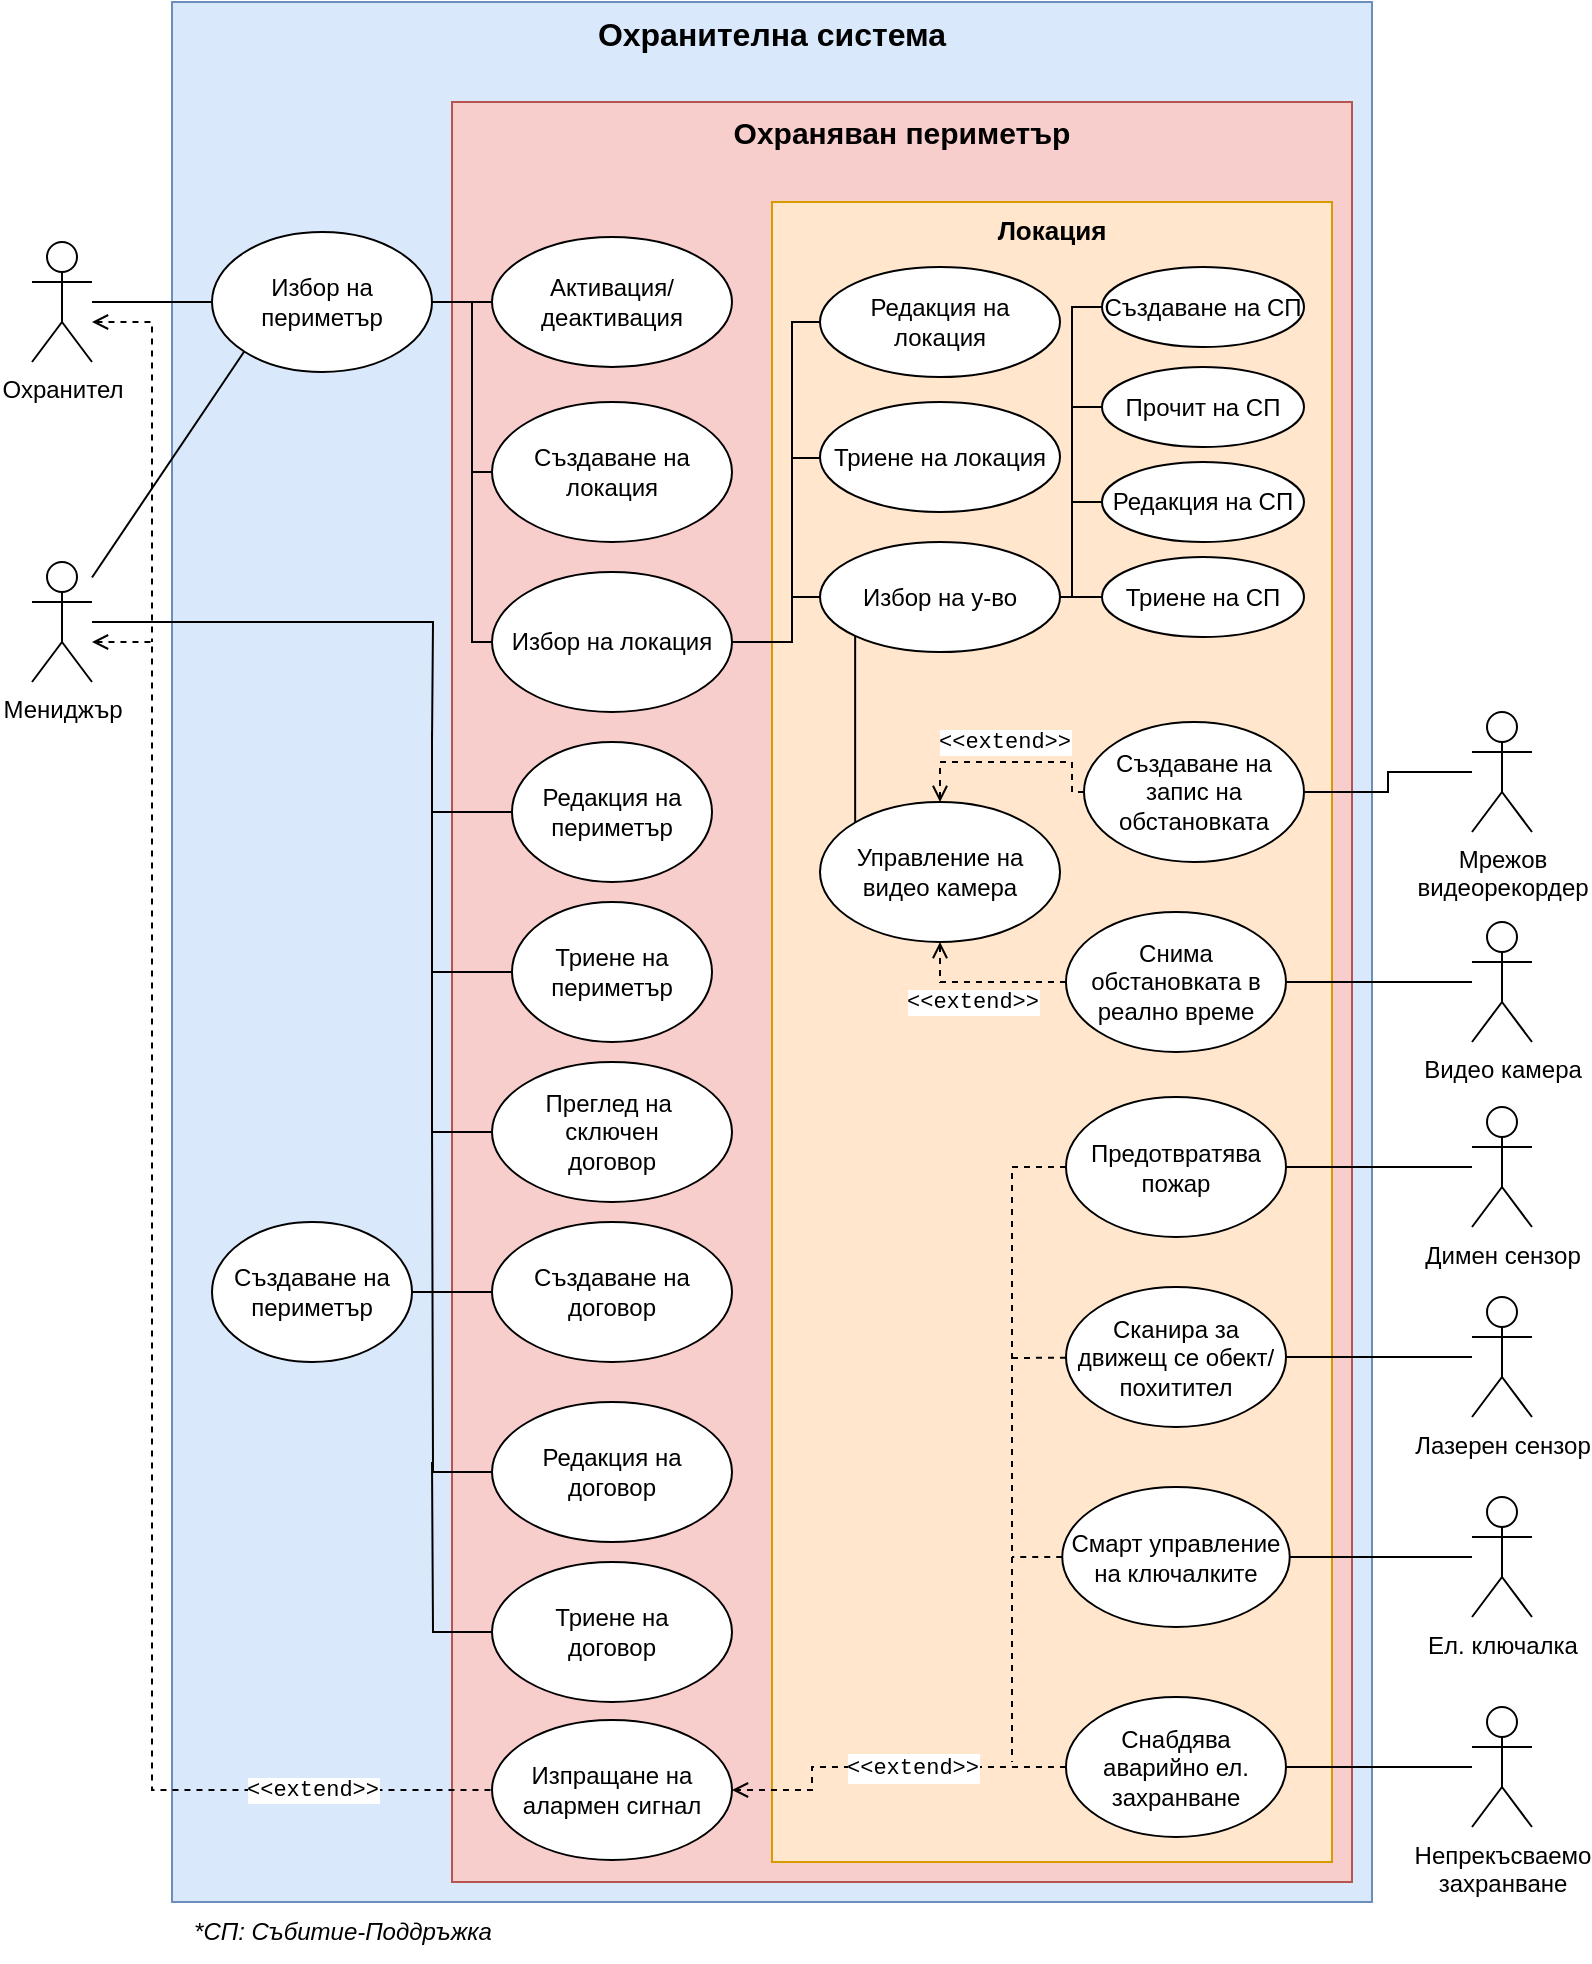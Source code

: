<mxfile version="24.1.0" type="device">
  <diagram name="Page-1" id="30MqnBOIeB0xsz5yenpp">
    <mxGraphModel dx="1802" dy="671" grid="1" gridSize="10" guides="1" tooltips="1" connect="1" arrows="1" fold="1" page="1" pageScale="1" pageWidth="827" pageHeight="1169" math="0" shadow="0">
      <root>
        <mxCell id="0" />
        <mxCell id="1" parent="0" />
        <mxCell id="JSNbP3Fe5mPufIV70ukt-9" value="Охранителна система" style="whiteSpace=wrap;html=1;verticalAlign=top;fillColor=#dae8fc;fillStyle=solid;fontStyle=1;fontSize=16;strokeColor=#6c8ebf;" parent="1" vertex="1">
          <mxGeometry x="90" y="240" width="600" height="950" as="geometry" />
        </mxCell>
        <mxCell id="JSNbP3Fe5mPufIV70ukt-3" style="edgeStyle=orthogonalEdgeStyle;rounded=0;orthogonalLoop=1;jettySize=auto;html=1;entryX=0;entryY=0.5;entryDx=0;entryDy=0;endArrow=none;endFill=0;" parent="1" source="JSNbP3Fe5mPufIV70ukt-1" target="JSNbP3Fe5mPufIV70ukt-2" edge="1">
          <mxGeometry relative="1" as="geometry" />
        </mxCell>
        <mxCell id="0wCp3PdVz0FUq_Zvzqtl-45" style="edgeStyle=orthogonalEdgeStyle;rounded=0;orthogonalLoop=1;jettySize=auto;html=1;endArrow=none;endFill=0;dashed=1;startArrow=open;startFill=0;" parent="1" source="JSNbP3Fe5mPufIV70ukt-1" edge="1">
          <mxGeometry relative="1" as="geometry">
            <mxPoint x="80" y="560" as="targetPoint" />
            <Array as="points">
              <mxPoint x="80" y="400" />
              <mxPoint x="80" y="550" />
            </Array>
          </mxGeometry>
        </mxCell>
        <mxCell id="JSNbP3Fe5mPufIV70ukt-1" value="Охранител" style="shape=umlActor;verticalLabelPosition=bottom;verticalAlign=top;html=1;outlineConnect=0;" parent="1" vertex="1">
          <mxGeometry x="20" y="360" width="30" height="60" as="geometry" />
        </mxCell>
        <mxCell id="JSNbP3Fe5mPufIV70ukt-2" value="Избор на периметър" style="ellipse;whiteSpace=wrap;html=1;" parent="1" vertex="1">
          <mxGeometry x="110" y="355" width="110" height="70" as="geometry" />
        </mxCell>
        <mxCell id="JSNbP3Fe5mPufIV70ukt-10" value="Видео камера" style="shape=umlActor;verticalLabelPosition=bottom;verticalAlign=top;html=1;outlineConnect=0;" parent="1" vertex="1">
          <mxGeometry x="740" y="700" width="30" height="60" as="geometry" />
        </mxCell>
        <mxCell id="JSNbP3Fe5mPufIV70ukt-13" value="Димен сензор" style="shape=umlActor;verticalLabelPosition=bottom;verticalAlign=top;html=1;outlineConnect=0;" parent="1" vertex="1">
          <mxGeometry x="740" y="792.5" width="30" height="60" as="geometry" />
        </mxCell>
        <mxCell id="JSNbP3Fe5mPufIV70ukt-14" value="Лазерен сензор" style="shape=umlActor;verticalLabelPosition=bottom;verticalAlign=top;html=1;outlineConnect=0;" parent="1" vertex="1">
          <mxGeometry x="740" y="887.5" width="30" height="60" as="geometry" />
        </mxCell>
        <mxCell id="U6f9_q_yFwt5X45Pq8Sq-10" style="rounded=0;orthogonalLoop=1;jettySize=auto;html=1;entryX=0;entryY=1;entryDx=0;entryDy=0;endArrow=none;endFill=0;" edge="1" parent="1" source="JSNbP3Fe5mPufIV70ukt-17" target="JSNbP3Fe5mPufIV70ukt-2">
          <mxGeometry relative="1" as="geometry" />
        </mxCell>
        <mxCell id="U6f9_q_yFwt5X45Pq8Sq-11" style="edgeStyle=orthogonalEdgeStyle;rounded=0;orthogonalLoop=1;jettySize=auto;html=1;endArrow=none;endFill=0;" edge="1" parent="1" source="JSNbP3Fe5mPufIV70ukt-17">
          <mxGeometry relative="1" as="geometry">
            <mxPoint x="220.0" y="610" as="targetPoint" />
          </mxGeometry>
        </mxCell>
        <mxCell id="JSNbP3Fe5mPufIV70ukt-17" value="Мениджър" style="shape=umlActor;verticalLabelPosition=bottom;verticalAlign=top;html=1;outlineConnect=0;" parent="1" vertex="1">
          <mxGeometry x="20" y="520" width="30" height="60" as="geometry" />
        </mxCell>
        <mxCell id="0wCp3PdVz0FUq_Zvzqtl-5" value="Охраняван периметър" style="whiteSpace=wrap;html=1;verticalAlign=top;fontStyle=1;fontSize=15;fillColor=#f8cecc;strokeColor=#b85450;" parent="1" vertex="1">
          <mxGeometry x="230" y="290" width="450" height="890" as="geometry" />
        </mxCell>
        <mxCell id="0wCp3PdVz0FUq_Zvzqtl-33" value="Локация" style="whiteSpace=wrap;html=1;fillColor=#ffe6cc;strokeColor=#d79b00;fontStyle=1;fontSize=13;verticalAlign=top;" parent="1" vertex="1">
          <mxGeometry x="390" y="340" width="280" height="830" as="geometry" />
        </mxCell>
        <mxCell id="0wCp3PdVz0FUq_Zvzqtl-35" style="edgeStyle=orthogonalEdgeStyle;rounded=0;orthogonalLoop=1;jettySize=auto;html=1;entryX=0.5;entryY=1;entryDx=0;entryDy=0;dashed=1;exitX=0;exitY=0.5;exitDx=0;exitDy=0;endArrow=open;endFill=0;" parent="1" source="0wCp3PdVz0FUq_Zvzqtl-7" target="0wCp3PdVz0FUq_Zvzqtl-32" edge="1">
          <mxGeometry relative="1" as="geometry" />
        </mxCell>
        <mxCell id="0wCp3PdVz0FUq_Zvzqtl-53" value="&amp;lt;&amp;lt;extend&amp;gt;&amp;gt;" style="edgeLabel;html=1;align=center;verticalAlign=middle;resizable=0;points=[];fontFamily=Courier New;" parent="0wCp3PdVz0FUq_Zvzqtl-35" vertex="1" connectable="0">
          <mxGeometry x="0.03" y="1" relative="1" as="geometry">
            <mxPoint x="-5" y="9" as="offset" />
          </mxGeometry>
        </mxCell>
        <mxCell id="0wCp3PdVz0FUq_Zvzqtl-7" value="Снима обстановката в реално време" style="ellipse;whiteSpace=wrap;html=1;" parent="1" vertex="1">
          <mxGeometry x="536.99" y="695" width="110" height="70" as="geometry" />
        </mxCell>
        <mxCell id="0wCp3PdVz0FUq_Zvzqtl-34" style="rounded=0;orthogonalLoop=1;jettySize=auto;html=1;entryX=0.5;entryY=0;entryDx=0;entryDy=0;dashed=1;endArrow=open;endFill=0;edgeStyle=orthogonalEdgeStyle;" parent="1" source="0wCp3PdVz0FUq_Zvzqtl-11" target="0wCp3PdVz0FUq_Zvzqtl-32" edge="1">
          <mxGeometry relative="1" as="geometry">
            <Array as="points">
              <mxPoint x="540" y="635" />
              <mxPoint x="540" y="620" />
              <mxPoint x="474" y="620" />
            </Array>
          </mxGeometry>
        </mxCell>
        <mxCell id="0wCp3PdVz0FUq_Zvzqtl-51" value="&amp;lt;&amp;lt;extend&amp;gt;&amp;gt;" style="edgeLabel;html=1;align=center;verticalAlign=middle;resizable=0;points=[];fontFamily=Courier New;" parent="0wCp3PdVz0FUq_Zvzqtl-34" vertex="1" connectable="0">
          <mxGeometry x="0.116" y="-1" relative="1" as="geometry">
            <mxPoint x="4" y="-9" as="offset" />
          </mxGeometry>
        </mxCell>
        <mxCell id="0wCp3PdVz0FUq_Zvzqtl-11" value="Създаване на запис на обстановката" style="ellipse;whiteSpace=wrap;html=1;" parent="1" vertex="1">
          <mxGeometry x="546" y="600" width="110" height="70" as="geometry" />
        </mxCell>
        <mxCell id="0wCp3PdVz0FUq_Zvzqtl-21" style="edgeStyle=orthogonalEdgeStyle;rounded=0;orthogonalLoop=1;jettySize=auto;html=1;entryX=1;entryY=0.5;entryDx=0;entryDy=0;endArrow=none;endFill=0;" parent="1" source="0wCp3PdVz0FUq_Zvzqtl-12" target="0wCp3PdVz0FUq_Zvzqtl-11" edge="1">
          <mxGeometry relative="1" as="geometry" />
        </mxCell>
        <mxCell id="0wCp3PdVz0FUq_Zvzqtl-12" value="Мрежов&lt;div&gt;&lt;span style=&quot;background-color: initial;&quot;&gt;видеорекордер&lt;/span&gt;&lt;/div&gt;" style="shape=umlActor;verticalLabelPosition=bottom;verticalAlign=top;html=1;outlineConnect=0;" parent="1" vertex="1">
          <mxGeometry x="740" y="595" width="30" height="60" as="geometry" />
        </mxCell>
        <mxCell id="0wCp3PdVz0FUq_Zvzqtl-41" style="edgeStyle=orthogonalEdgeStyle;rounded=0;orthogonalLoop=1;jettySize=auto;html=1;endArrow=none;endFill=0;dashed=1;" parent="1" source="0wCp3PdVz0FUq_Zvzqtl-15" edge="1">
          <mxGeometry relative="1" as="geometry">
            <mxPoint x="510" y="1120" as="targetPoint" />
            <Array as="points">
              <mxPoint x="510" y="823" />
              <mxPoint x="510" y="1120" />
            </Array>
          </mxGeometry>
        </mxCell>
        <mxCell id="0wCp3PdVz0FUq_Zvzqtl-15" value="Предотвратява пожар" style="ellipse;whiteSpace=wrap;html=1;" parent="1" vertex="1">
          <mxGeometry x="537" y="787.5" width="110" height="70" as="geometry" />
        </mxCell>
        <mxCell id="0wCp3PdVz0FUq_Zvzqtl-54" style="rounded=0;orthogonalLoop=1;jettySize=auto;html=1;dashed=1;endArrow=none;endFill=0;" parent="1" source="0wCp3PdVz0FUq_Zvzqtl-16" edge="1">
          <mxGeometry relative="1" as="geometry">
            <mxPoint x="510" y="918" as="targetPoint" />
          </mxGeometry>
        </mxCell>
        <mxCell id="0wCp3PdVz0FUq_Zvzqtl-16" value="Сканира за движещ се обект/ похитител" style="ellipse;whiteSpace=wrap;html=1;" parent="1" vertex="1">
          <mxGeometry x="537" y="882.5" width="110" height="70" as="geometry" />
        </mxCell>
        <mxCell id="0wCp3PdVz0FUq_Zvzqtl-26" style="edgeStyle=orthogonalEdgeStyle;rounded=0;orthogonalLoop=1;jettySize=auto;html=1;entryX=1;entryY=0.5;entryDx=0;entryDy=0;endArrow=none;endFill=0;" parent="1" source="0wCp3PdVz0FUq_Zvzqtl-17" target="0wCp3PdVz0FUq_Zvzqtl-25" edge="1">
          <mxGeometry relative="1" as="geometry" />
        </mxCell>
        <mxCell id="0wCp3PdVz0FUq_Zvzqtl-17" value="Ел. ключалка" style="shape=umlActor;verticalLabelPosition=bottom;verticalAlign=top;html=1;outlineConnect=0;" parent="1" vertex="1">
          <mxGeometry x="740" y="987.5" width="30" height="60" as="geometry" />
        </mxCell>
        <mxCell id="0wCp3PdVz0FUq_Zvzqtl-28" style="edgeStyle=orthogonalEdgeStyle;rounded=0;orthogonalLoop=1;jettySize=auto;html=1;entryX=1;entryY=0.5;entryDx=0;entryDy=0;endArrow=none;endFill=0;" parent="1" source="0wCp3PdVz0FUq_Zvzqtl-18" target="0wCp3PdVz0FUq_Zvzqtl-27" edge="1">
          <mxGeometry relative="1" as="geometry" />
        </mxCell>
        <mxCell id="0wCp3PdVz0FUq_Zvzqtl-18" value="Непрекъсваемо&lt;div&gt;захранване&lt;/div&gt;" style="shape=umlActor;verticalLabelPosition=bottom;verticalAlign=top;html=1;outlineConnect=0;" parent="1" vertex="1">
          <mxGeometry x="740" y="1092.5" width="30" height="60" as="geometry" />
        </mxCell>
        <mxCell id="0wCp3PdVz0FUq_Zvzqtl-22" style="edgeStyle=orthogonalEdgeStyle;rounded=0;orthogonalLoop=1;jettySize=auto;html=1;entryX=1;entryY=0.5;entryDx=0;entryDy=0;endArrow=none;endFill=0;" parent="1" source="JSNbP3Fe5mPufIV70ukt-10" target="0wCp3PdVz0FUq_Zvzqtl-7" edge="1">
          <mxGeometry relative="1" as="geometry" />
        </mxCell>
        <mxCell id="0wCp3PdVz0FUq_Zvzqtl-23" style="edgeStyle=orthogonalEdgeStyle;rounded=0;orthogonalLoop=1;jettySize=auto;html=1;entryX=1;entryY=0.5;entryDx=0;entryDy=0;endArrow=none;endFill=0;" parent="1" source="JSNbP3Fe5mPufIV70ukt-13" target="0wCp3PdVz0FUq_Zvzqtl-15" edge="1">
          <mxGeometry relative="1" as="geometry" />
        </mxCell>
        <mxCell id="0wCp3PdVz0FUq_Zvzqtl-24" style="edgeStyle=orthogonalEdgeStyle;rounded=0;orthogonalLoop=1;jettySize=auto;html=1;entryX=1;entryY=0.5;entryDx=0;entryDy=0;endArrow=none;endFill=0;" parent="1" source="JSNbP3Fe5mPufIV70ukt-14" target="0wCp3PdVz0FUq_Zvzqtl-16" edge="1">
          <mxGeometry relative="1" as="geometry" />
        </mxCell>
        <mxCell id="bIoCzkpZnjTmYwP94v8l-1" style="edgeStyle=orthogonalEdgeStyle;rounded=0;orthogonalLoop=1;jettySize=auto;html=1;endArrow=none;endFill=0;dashed=1;" parent="1" source="0wCp3PdVz0FUq_Zvzqtl-25" edge="1">
          <mxGeometry relative="1" as="geometry">
            <mxPoint x="510" y="1017.5" as="targetPoint" />
          </mxGeometry>
        </mxCell>
        <mxCell id="0wCp3PdVz0FUq_Zvzqtl-25" value="Смарт управление на ключалките" style="ellipse;whiteSpace=wrap;html=1;" parent="1" vertex="1">
          <mxGeometry x="535.12" y="982.5" width="113.75" height="70" as="geometry" />
        </mxCell>
        <mxCell id="0wCp3PdVz0FUq_Zvzqtl-113" style="edgeStyle=orthogonalEdgeStyle;rounded=0;orthogonalLoop=1;jettySize=auto;html=1;entryX=1;entryY=0.5;entryDx=0;entryDy=0;dashed=1;endArrow=open;endFill=0;" parent="1" source="0wCp3PdVz0FUq_Zvzqtl-27" target="0wCp3PdVz0FUq_Zvzqtl-38" edge="1">
          <mxGeometry relative="1" as="geometry">
            <Array as="points">
              <mxPoint x="410" y="1123" />
              <mxPoint x="410" y="1134" />
            </Array>
          </mxGeometry>
        </mxCell>
        <mxCell id="0wCp3PdVz0FUq_Zvzqtl-116" value="&lt;font face=&quot;Courier New&quot;&gt;&amp;lt;&amp;lt;extend&amp;gt;&amp;gt;&lt;/font&gt;" style="edgeLabel;html=1;align=center;verticalAlign=middle;resizable=0;points=[];" parent="0wCp3PdVz0FUq_Zvzqtl-113" vertex="1" connectable="0">
          <mxGeometry x="-0.213" relative="1" as="geometry">
            <mxPoint x="-7" as="offset" />
          </mxGeometry>
        </mxCell>
        <mxCell id="0wCp3PdVz0FUq_Zvzqtl-27" value="&lt;span style=&quot;background-color: initial;&quot;&gt;Снабдява&lt;/span&gt;&lt;div&gt;&lt;span style=&quot;background-color: initial;&quot;&gt;аварийно ел. захранване&lt;/span&gt;&lt;/div&gt;" style="ellipse;whiteSpace=wrap;html=1;" parent="1" vertex="1">
          <mxGeometry x="536.99" y="1087.5" width="110" height="70" as="geometry" />
        </mxCell>
        <mxCell id="0wCp3PdVz0FUq_Zvzqtl-61" style="rounded=0;orthogonalLoop=1;jettySize=auto;html=1;endArrow=none;endFill=0;edgeStyle=orthogonalEdgeStyle;" parent="1" source="0wCp3PdVz0FUq_Zvzqtl-30" edge="1">
          <mxGeometry relative="1" as="geometry">
            <mxPoint x="240" y="390" as="targetPoint" />
            <Array as="points">
              <mxPoint x="240" y="475" />
            </Array>
          </mxGeometry>
        </mxCell>
        <mxCell id="0wCp3PdVz0FUq_Zvzqtl-30" value="Създаване на локация" style="ellipse;whiteSpace=wrap;html=1;" parent="1" vertex="1">
          <mxGeometry x="250" y="440" width="120" height="70" as="geometry" />
        </mxCell>
        <mxCell id="0wCp3PdVz0FUq_Zvzqtl-32" value="Управление на видео камера" style="ellipse;whiteSpace=wrap;html=1;" parent="1" vertex="1">
          <mxGeometry x="414" y="640" width="120" height="70" as="geometry" />
        </mxCell>
        <mxCell id="0wCp3PdVz0FUq_Zvzqtl-38" value="Изпращане на алармен сигнал" style="ellipse;whiteSpace=wrap;html=1;" parent="1" vertex="1">
          <mxGeometry x="250" y="1099" width="120" height="70" as="geometry" />
        </mxCell>
        <mxCell id="0wCp3PdVz0FUq_Zvzqtl-44" style="edgeStyle=orthogonalEdgeStyle;rounded=0;orthogonalLoop=1;jettySize=auto;html=1;entryX=0;entryY=0.5;entryDx=0;entryDy=0;dashed=1;endArrow=none;endFill=0;startArrow=open;startFill=0;" parent="1" source="JSNbP3Fe5mPufIV70ukt-17" target="0wCp3PdVz0FUq_Zvzqtl-38" edge="1">
          <mxGeometry relative="1" as="geometry">
            <Array as="points">
              <mxPoint x="80" y="560" />
              <mxPoint x="80" y="1134" />
            </Array>
          </mxGeometry>
        </mxCell>
        <mxCell id="0wCp3PdVz0FUq_Zvzqtl-49" value="&amp;lt;&amp;lt;extend&amp;gt;&amp;gt;" style="edgeLabel;html=1;align=center;verticalAlign=middle;resizable=0;points=[];fontFamily=Courier New;" parent="0wCp3PdVz0FUq_Zvzqtl-44" vertex="1" connectable="0">
          <mxGeometry x="0.65" relative="1" as="geometry">
            <mxPoint x="45" as="offset" />
          </mxGeometry>
        </mxCell>
        <mxCell id="0wCp3PdVz0FUq_Zvzqtl-124" style="edgeStyle=orthogonalEdgeStyle;rounded=0;orthogonalLoop=1;jettySize=auto;html=1;entryX=0;entryY=0.5;entryDx=0;entryDy=0;endArrow=none;endFill=0;" parent="1" source="0wCp3PdVz0FUq_Zvzqtl-57" target="0wCp3PdVz0FUq_Zvzqtl-117" edge="1">
          <mxGeometry relative="1" as="geometry">
            <Array as="points">
              <mxPoint x="400" y="560" />
              <mxPoint x="400" y="537" />
            </Array>
          </mxGeometry>
        </mxCell>
        <mxCell id="0wCp3PdVz0FUq_Zvzqtl-125" style="edgeStyle=orthogonalEdgeStyle;rounded=0;orthogonalLoop=1;jettySize=auto;html=1;entryX=0;entryY=0.5;entryDx=0;entryDy=0;endArrow=none;endFill=0;" parent="1" source="0wCp3PdVz0FUq_Zvzqtl-57" target="0wCp3PdVz0FUq_Zvzqtl-56" edge="1">
          <mxGeometry relative="1" as="geometry">
            <Array as="points">
              <mxPoint x="400" y="560" />
              <mxPoint x="400" y="468" />
              <mxPoint x="414" y="468" />
            </Array>
          </mxGeometry>
        </mxCell>
        <mxCell id="0wCp3PdVz0FUq_Zvzqtl-126" style="edgeStyle=orthogonalEdgeStyle;rounded=0;orthogonalLoop=1;jettySize=auto;html=1;entryX=0;entryY=0.5;entryDx=0;entryDy=0;endArrow=none;endFill=0;" parent="1" source="0wCp3PdVz0FUq_Zvzqtl-57" target="0wCp3PdVz0FUq_Zvzqtl-55" edge="1">
          <mxGeometry relative="1" as="geometry">
            <Array as="points">
              <mxPoint x="400" y="560" />
              <mxPoint x="400" y="400" />
            </Array>
          </mxGeometry>
        </mxCell>
        <mxCell id="0wCp3PdVz0FUq_Zvzqtl-57" value="Избор на локация" style="ellipse;whiteSpace=wrap;html=1;" parent="1" vertex="1">
          <mxGeometry x="250" y="525" width="120" height="70" as="geometry" />
        </mxCell>
        <mxCell id="0wCp3PdVz0FUq_Zvzqtl-55" value="Редакция на локация" style="ellipse;whiteSpace=wrap;html=1;" parent="1" vertex="1">
          <mxGeometry x="414" y="372.5" width="120" height="55" as="geometry" />
        </mxCell>
        <mxCell id="0wCp3PdVz0FUq_Zvzqtl-56" value="Триене на локация" style="ellipse;whiteSpace=wrap;html=1;" parent="1" vertex="1">
          <mxGeometry x="414" y="440" width="120" height="55" as="geometry" />
        </mxCell>
        <mxCell id="0wCp3PdVz0FUq_Zvzqtl-58" value="Активация/деактивация" style="ellipse;whiteSpace=wrap;html=1;" parent="1" vertex="1">
          <mxGeometry x="250" y="357.5" width="120" height="65" as="geometry" />
        </mxCell>
        <mxCell id="0wCp3PdVz0FUq_Zvzqtl-59" style="edgeStyle=orthogonalEdgeStyle;rounded=0;orthogonalLoop=1;jettySize=auto;html=1;exitX=1;exitY=0.5;exitDx=0;exitDy=0;entryX=0;entryY=0.5;entryDx=0;entryDy=0;endArrow=none;endFill=0;" parent="1" source="JSNbP3Fe5mPufIV70ukt-2" target="0wCp3PdVz0FUq_Zvzqtl-58" edge="1">
          <mxGeometry relative="1" as="geometry" />
        </mxCell>
        <mxCell id="0wCp3PdVz0FUq_Zvzqtl-64" style="edgeStyle=orthogonalEdgeStyle;rounded=0;orthogonalLoop=1;jettySize=auto;html=1;entryX=0;entryY=0.5;entryDx=0;entryDy=0;endArrow=none;endFill=0;" parent="1" source="JSNbP3Fe5mPufIV70ukt-2" target="0wCp3PdVz0FUq_Zvzqtl-57" edge="1">
          <mxGeometry relative="1" as="geometry">
            <Array as="points">
              <mxPoint x="240" y="390" />
              <mxPoint x="240" y="560" />
            </Array>
          </mxGeometry>
        </mxCell>
        <mxCell id="0wCp3PdVz0FUq_Zvzqtl-68" value="Преглед на&amp;nbsp;&lt;div&gt;сключен&lt;div&gt;договор&lt;/div&gt;&lt;/div&gt;" style="ellipse;whiteSpace=wrap;html=1;" parent="1" vertex="1">
          <mxGeometry x="250" y="770" width="120" height="70" as="geometry" />
        </mxCell>
        <mxCell id="0wCp3PdVz0FUq_Zvzqtl-106" style="edgeStyle=orthogonalEdgeStyle;rounded=0;orthogonalLoop=1;jettySize=auto;html=1;entryX=0;entryY=0.5;entryDx=0;entryDy=0;endArrow=none;endFill=0;" parent="1" target="0wCp3PdVz0FUq_Zvzqtl-68" edge="1">
          <mxGeometry relative="1" as="geometry">
            <Array as="points">
              <mxPoint x="220" y="805" />
            </Array>
            <mxPoint x="220.0" y="605" as="sourcePoint" />
          </mxGeometry>
        </mxCell>
        <mxCell id="0wCp3PdVz0FUq_Zvzqtl-127" style="edgeStyle=orthogonalEdgeStyle;rounded=0;orthogonalLoop=1;jettySize=auto;html=1;entryX=0;entryY=0.5;entryDx=0;entryDy=0;endArrow=none;endFill=0;" parent="1" target="0wCp3PdVz0FUq_Zvzqtl-100" edge="1">
          <mxGeometry relative="1" as="geometry">
            <Array as="points">
              <mxPoint x="220" y="645" />
            </Array>
            <mxPoint x="220.0" y="605" as="sourcePoint" />
          </mxGeometry>
        </mxCell>
        <mxCell id="0wCp3PdVz0FUq_Zvzqtl-128" style="edgeStyle=orthogonalEdgeStyle;rounded=0;orthogonalLoop=1;jettySize=auto;html=1;entryX=0;entryY=0.5;entryDx=0;entryDy=0;endArrow=none;endFill=0;" parent="1" target="0wCp3PdVz0FUq_Zvzqtl-101" edge="1">
          <mxGeometry relative="1" as="geometry">
            <Array as="points">
              <mxPoint x="220" y="725" />
            </Array>
            <mxPoint x="220.0" y="605" as="sourcePoint" />
          </mxGeometry>
        </mxCell>
        <mxCell id="c2wmYg6K014Xxf8hzjMq-2" style="rounded=0;orthogonalLoop=1;jettySize=auto;html=1;endArrow=none;endFill=0;" parent="1" source="0wCp3PdVz0FUq_Zvzqtl-99" edge="1">
          <mxGeometry relative="1" as="geometry">
            <mxPoint x="220" y="885" as="targetPoint" />
          </mxGeometry>
        </mxCell>
        <mxCell id="0wCp3PdVz0FUq_Zvzqtl-99" value="Създаване на периметър" style="ellipse;whiteSpace=wrap;html=1;" parent="1" vertex="1">
          <mxGeometry x="110" y="850" width="100" height="70" as="geometry" />
        </mxCell>
        <mxCell id="0wCp3PdVz0FUq_Zvzqtl-100" value="Редакция на периметър" style="ellipse;whiteSpace=wrap;html=1;" parent="1" vertex="1">
          <mxGeometry x="260" y="610" width="100" height="70" as="geometry" />
        </mxCell>
        <mxCell id="0wCp3PdVz0FUq_Zvzqtl-101" value="Триене на периметър" style="ellipse;whiteSpace=wrap;html=1;" parent="1" vertex="1">
          <mxGeometry x="260" y="690" width="100" height="70" as="geometry" />
        </mxCell>
        <mxCell id="0wCp3PdVz0FUq_Zvzqtl-110" style="edgeStyle=orthogonalEdgeStyle;rounded=0;orthogonalLoop=1;jettySize=auto;html=1;exitX=0;exitY=0.5;exitDx=0;exitDy=0;endArrow=none;endFill=0;" parent="1" source="0wCp3PdVz0FUq_Zvzqtl-107" edge="1">
          <mxGeometry relative="1" as="geometry">
            <mxPoint x="220" y="884.667" as="targetPoint" />
          </mxGeometry>
        </mxCell>
        <mxCell id="0wCp3PdVz0FUq_Zvzqtl-107" value="Създаване на&lt;div&gt;&lt;div&gt;договор&lt;/div&gt;&lt;/div&gt;" style="ellipse;whiteSpace=wrap;html=1;" parent="1" vertex="1">
          <mxGeometry x="250" y="850" width="120" height="70" as="geometry" />
        </mxCell>
        <mxCell id="0wCp3PdVz0FUq_Zvzqtl-111" style="edgeStyle=orthogonalEdgeStyle;rounded=0;orthogonalLoop=1;jettySize=auto;html=1;endArrow=none;endFill=0;" parent="1" source="0wCp3PdVz0FUq_Zvzqtl-108" edge="1">
          <mxGeometry relative="1" as="geometry">
            <mxPoint x="220" y="800" as="targetPoint" />
          </mxGeometry>
        </mxCell>
        <mxCell id="0wCp3PdVz0FUq_Zvzqtl-108" value="Редакция на&lt;div&gt;&lt;div&gt;договор&lt;/div&gt;&lt;/div&gt;" style="ellipse;whiteSpace=wrap;html=1;" parent="1" vertex="1">
          <mxGeometry x="250" y="940" width="120" height="70" as="geometry" />
        </mxCell>
        <mxCell id="c2wmYg6K014Xxf8hzjMq-5" style="edgeStyle=orthogonalEdgeStyle;rounded=0;orthogonalLoop=1;jettySize=auto;html=1;endArrow=none;endFill=0;" parent="1" source="0wCp3PdVz0FUq_Zvzqtl-109" edge="1">
          <mxGeometry relative="1" as="geometry">
            <mxPoint x="220" y="970" as="targetPoint" />
          </mxGeometry>
        </mxCell>
        <mxCell id="0wCp3PdVz0FUq_Zvzqtl-109" value="Триене на&lt;div&gt;&lt;div&gt;договор&lt;/div&gt;&lt;/div&gt;" style="ellipse;whiteSpace=wrap;html=1;" parent="1" vertex="1">
          <mxGeometry x="250" y="1020" width="120" height="70" as="geometry" />
        </mxCell>
        <mxCell id="0wCp3PdVz0FUq_Zvzqtl-123" style="edgeStyle=orthogonalEdgeStyle;rounded=0;orthogonalLoop=1;jettySize=auto;html=1;exitX=0;exitY=1;exitDx=0;exitDy=0;entryX=0;entryY=0;entryDx=0;entryDy=0;endArrow=none;endFill=0;" parent="1" source="0wCp3PdVz0FUq_Zvzqtl-117" target="0wCp3PdVz0FUq_Zvzqtl-32" edge="1">
          <mxGeometry relative="1" as="geometry" />
        </mxCell>
        <mxCell id="HhWppDRzNJwPRvlLbozk-1" style="edgeStyle=orthogonalEdgeStyle;rounded=0;orthogonalLoop=1;jettySize=auto;html=1;entryX=0;entryY=0.5;entryDx=0;entryDy=0;endArrow=none;endFill=0;" parent="1" source="0wCp3PdVz0FUq_Zvzqtl-117" target="0wCp3PdVz0FUq_Zvzqtl-119" edge="1">
          <mxGeometry relative="1" as="geometry">
            <Array as="points">
              <mxPoint x="540" y="538" />
              <mxPoint x="540" y="393" />
            </Array>
          </mxGeometry>
        </mxCell>
        <mxCell id="HhWppDRzNJwPRvlLbozk-2" style="edgeStyle=orthogonalEdgeStyle;rounded=0;orthogonalLoop=1;jettySize=auto;html=1;entryX=0;entryY=0.5;entryDx=0;entryDy=0;endArrow=none;endFill=0;" parent="1" source="0wCp3PdVz0FUq_Zvzqtl-117" target="0wCp3PdVz0FUq_Zvzqtl-131" edge="1">
          <mxGeometry relative="1" as="geometry">
            <Array as="points">
              <mxPoint x="540" y="538" />
              <mxPoint x="540" y="443" />
            </Array>
          </mxGeometry>
        </mxCell>
        <mxCell id="HhWppDRzNJwPRvlLbozk-3" style="edgeStyle=orthogonalEdgeStyle;rounded=0;orthogonalLoop=1;jettySize=auto;html=1;entryX=0;entryY=0.5;entryDx=0;entryDy=0;endArrow=none;endFill=0;" parent="1" source="0wCp3PdVz0FUq_Zvzqtl-117" target="0wCp3PdVz0FUq_Zvzqtl-136" edge="1">
          <mxGeometry relative="1" as="geometry">
            <Array as="points">
              <mxPoint x="540" y="538" />
              <mxPoint x="540" y="490" />
            </Array>
          </mxGeometry>
        </mxCell>
        <mxCell id="HhWppDRzNJwPRvlLbozk-4" style="rounded=0;orthogonalLoop=1;jettySize=auto;html=1;entryX=0;entryY=0.5;entryDx=0;entryDy=0;endArrow=none;endFill=0;" parent="1" source="0wCp3PdVz0FUq_Zvzqtl-117" target="0wCp3PdVz0FUq_Zvzqtl-132" edge="1">
          <mxGeometry relative="1" as="geometry" />
        </mxCell>
        <mxCell id="0wCp3PdVz0FUq_Zvzqtl-117" value="Избор на у-во" style="ellipse;whiteSpace=wrap;html=1;" parent="1" vertex="1">
          <mxGeometry x="414" y="510" width="120" height="55" as="geometry" />
        </mxCell>
        <mxCell id="0wCp3PdVz0FUq_Zvzqtl-119" value="Създаване на СП" style="ellipse;whiteSpace=wrap;html=1;" parent="1" vertex="1">
          <mxGeometry x="555" y="372.5" width="101" height="40" as="geometry" />
        </mxCell>
        <mxCell id="0wCp3PdVz0FUq_Zvzqtl-130" value="*СП: Събитие-Поддръжка" style="text;html=1;align=center;verticalAlign=middle;resizable=0;points=[];autosize=1;strokeColor=none;fillColor=none;fontStyle=2" parent="1" vertex="1">
          <mxGeometry x="90" y="1190" width="170" height="30" as="geometry" />
        </mxCell>
        <mxCell id="0wCp3PdVz0FUq_Zvzqtl-131" value="Прочит на СП" style="ellipse;whiteSpace=wrap;html=1;" parent="1" vertex="1">
          <mxGeometry x="555" y="422.5" width="101" height="40" as="geometry" />
        </mxCell>
        <mxCell id="0wCp3PdVz0FUq_Zvzqtl-132" value="Триене на СП" style="ellipse;whiteSpace=wrap;html=1;" parent="1" vertex="1">
          <mxGeometry x="555" y="517.5" width="101" height="40" as="geometry" />
        </mxCell>
        <mxCell id="0wCp3PdVz0FUq_Zvzqtl-136" value="Редакция на СП" style="ellipse;whiteSpace=wrap;html=1;" parent="1" vertex="1">
          <mxGeometry x="555" y="470" width="101" height="40" as="geometry" />
        </mxCell>
      </root>
    </mxGraphModel>
  </diagram>
</mxfile>
